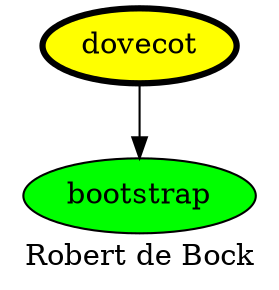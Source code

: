 
digraph PhiloDilemma {
  label = "Robert de Bock" ;
  overlap=false
  {
    bootstrap [fillcolor=green style=filled]
    dovecot [fillcolor=yellow style=filled penwidth=3]
  }
  dovecot -> bootstrap
}
